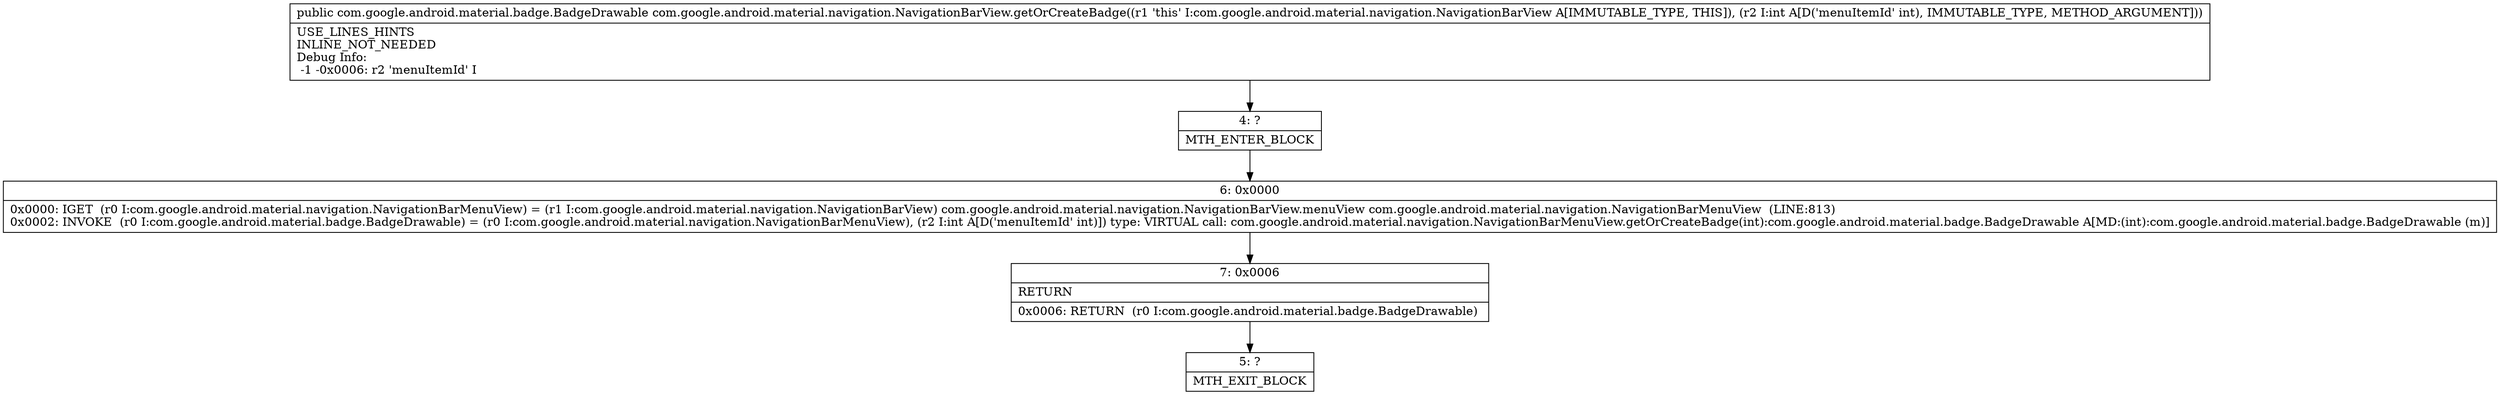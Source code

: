 digraph "CFG forcom.google.android.material.navigation.NavigationBarView.getOrCreateBadge(I)Lcom\/google\/android\/material\/badge\/BadgeDrawable;" {
Node_4 [shape=record,label="{4\:\ ?|MTH_ENTER_BLOCK\l}"];
Node_6 [shape=record,label="{6\:\ 0x0000|0x0000: IGET  (r0 I:com.google.android.material.navigation.NavigationBarMenuView) = (r1 I:com.google.android.material.navigation.NavigationBarView) com.google.android.material.navigation.NavigationBarView.menuView com.google.android.material.navigation.NavigationBarMenuView  (LINE:813)\l0x0002: INVOKE  (r0 I:com.google.android.material.badge.BadgeDrawable) = (r0 I:com.google.android.material.navigation.NavigationBarMenuView), (r2 I:int A[D('menuItemId' int)]) type: VIRTUAL call: com.google.android.material.navigation.NavigationBarMenuView.getOrCreateBadge(int):com.google.android.material.badge.BadgeDrawable A[MD:(int):com.google.android.material.badge.BadgeDrawable (m)]\l}"];
Node_7 [shape=record,label="{7\:\ 0x0006|RETURN\l|0x0006: RETURN  (r0 I:com.google.android.material.badge.BadgeDrawable) \l}"];
Node_5 [shape=record,label="{5\:\ ?|MTH_EXIT_BLOCK\l}"];
MethodNode[shape=record,label="{public com.google.android.material.badge.BadgeDrawable com.google.android.material.navigation.NavigationBarView.getOrCreateBadge((r1 'this' I:com.google.android.material.navigation.NavigationBarView A[IMMUTABLE_TYPE, THIS]), (r2 I:int A[D('menuItemId' int), IMMUTABLE_TYPE, METHOD_ARGUMENT]))  | USE_LINES_HINTS\lINLINE_NOT_NEEDED\lDebug Info:\l  \-1 \-0x0006: r2 'menuItemId' I\l}"];
MethodNode -> Node_4;Node_4 -> Node_6;
Node_6 -> Node_7;
Node_7 -> Node_5;
}

